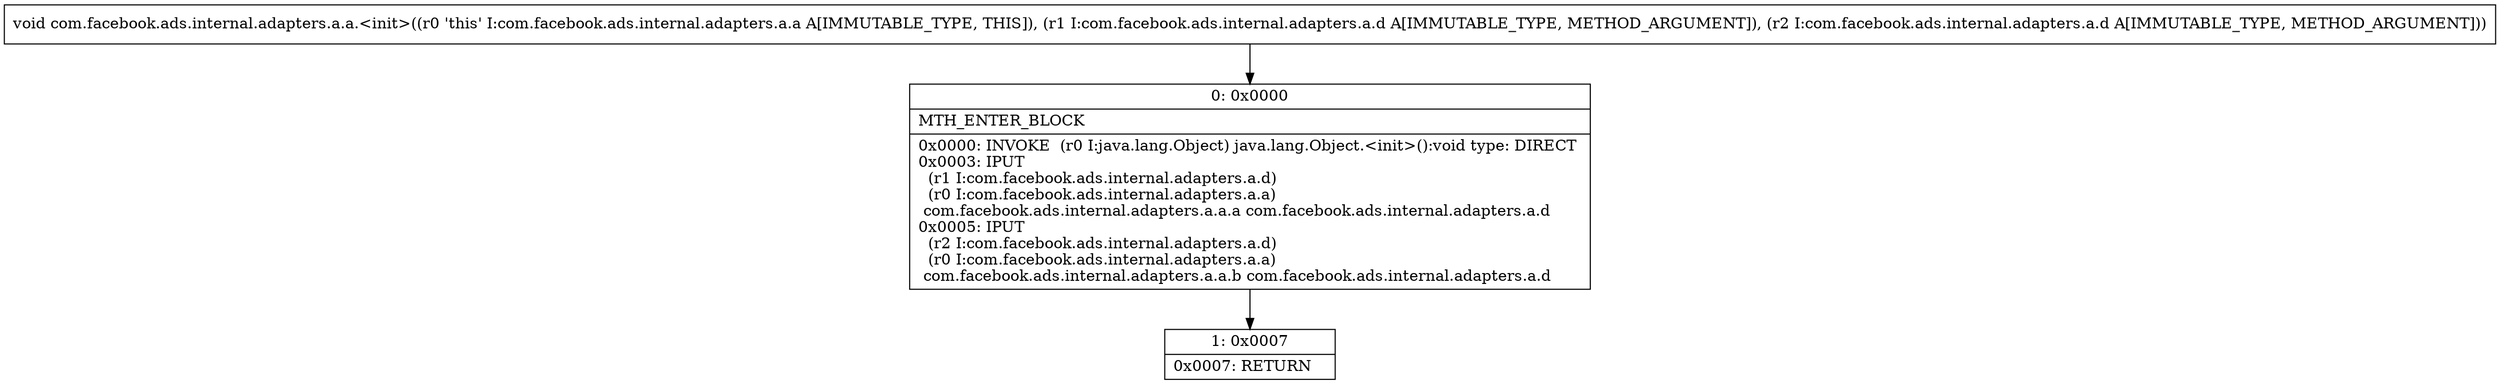 digraph "CFG forcom.facebook.ads.internal.adapters.a.a.\<init\>(Lcom\/facebook\/ads\/internal\/adapters\/a\/d;Lcom\/facebook\/ads\/internal\/adapters\/a\/d;)V" {
Node_0 [shape=record,label="{0\:\ 0x0000|MTH_ENTER_BLOCK\l|0x0000: INVOKE  (r0 I:java.lang.Object) java.lang.Object.\<init\>():void type: DIRECT \l0x0003: IPUT  \l  (r1 I:com.facebook.ads.internal.adapters.a.d)\l  (r0 I:com.facebook.ads.internal.adapters.a.a)\l com.facebook.ads.internal.adapters.a.a.a com.facebook.ads.internal.adapters.a.d \l0x0005: IPUT  \l  (r2 I:com.facebook.ads.internal.adapters.a.d)\l  (r0 I:com.facebook.ads.internal.adapters.a.a)\l com.facebook.ads.internal.adapters.a.a.b com.facebook.ads.internal.adapters.a.d \l}"];
Node_1 [shape=record,label="{1\:\ 0x0007|0x0007: RETURN   \l}"];
MethodNode[shape=record,label="{void com.facebook.ads.internal.adapters.a.a.\<init\>((r0 'this' I:com.facebook.ads.internal.adapters.a.a A[IMMUTABLE_TYPE, THIS]), (r1 I:com.facebook.ads.internal.adapters.a.d A[IMMUTABLE_TYPE, METHOD_ARGUMENT]), (r2 I:com.facebook.ads.internal.adapters.a.d A[IMMUTABLE_TYPE, METHOD_ARGUMENT])) }"];
MethodNode -> Node_0;
Node_0 -> Node_1;
}

